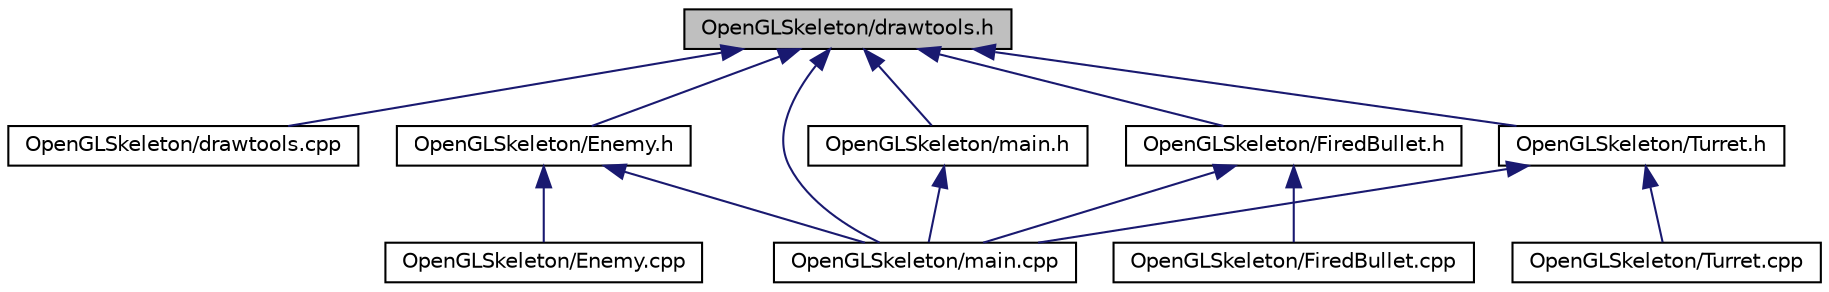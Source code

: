 digraph "OpenGLSkeleton/drawtools.h"
{
  edge [fontname="Helvetica",fontsize="10",labelfontname="Helvetica",labelfontsize="10"];
  node [fontname="Helvetica",fontsize="10",shape=record];
  Node1 [label="OpenGLSkeleton/drawtools.h",height=0.2,width=0.4,color="black", fillcolor="grey75", style="filled", fontcolor="black"];
  Node1 -> Node2 [dir="back",color="midnightblue",fontsize="10",style="solid",fontname="Helvetica"];
  Node2 [label="OpenGLSkeleton/drawtools.cpp",height=0.2,width=0.4,color="black", fillcolor="white", style="filled",URL="$drawtools_8cpp.html"];
  Node1 -> Node3 [dir="back",color="midnightblue",fontsize="10",style="solid",fontname="Helvetica"];
  Node3 [label="OpenGLSkeleton/Enemy.h",height=0.2,width=0.4,color="black", fillcolor="white", style="filled",URL="$_enemy_8h.html"];
  Node3 -> Node4 [dir="back",color="midnightblue",fontsize="10",style="solid",fontname="Helvetica"];
  Node4 [label="OpenGLSkeleton/Enemy.cpp",height=0.2,width=0.4,color="black", fillcolor="white", style="filled",URL="$_enemy_8cpp.html"];
  Node3 -> Node5 [dir="back",color="midnightblue",fontsize="10",style="solid",fontname="Helvetica"];
  Node5 [label="OpenGLSkeleton/main.cpp",height=0.2,width=0.4,color="black", fillcolor="white", style="filled",URL="$main_8cpp.html"];
  Node1 -> Node6 [dir="back",color="midnightblue",fontsize="10",style="solid",fontname="Helvetica"];
  Node6 [label="OpenGLSkeleton/FiredBullet.h",height=0.2,width=0.4,color="black", fillcolor="white", style="filled",URL="$_fired_bullet_8h.html"];
  Node6 -> Node7 [dir="back",color="midnightblue",fontsize="10",style="solid",fontname="Helvetica"];
  Node7 [label="OpenGLSkeleton/FiredBullet.cpp",height=0.2,width=0.4,color="black", fillcolor="white", style="filled",URL="$_fired_bullet_8cpp.html"];
  Node6 -> Node5 [dir="back",color="midnightblue",fontsize="10",style="solid",fontname="Helvetica"];
  Node1 -> Node8 [dir="back",color="midnightblue",fontsize="10",style="solid",fontname="Helvetica"];
  Node8 [label="OpenGLSkeleton/main.h",height=0.2,width=0.4,color="black", fillcolor="white", style="filled",URL="$main_8h.html"];
  Node8 -> Node5 [dir="back",color="midnightblue",fontsize="10",style="solid",fontname="Helvetica"];
  Node1 -> Node5 [dir="back",color="midnightblue",fontsize="10",style="solid",fontname="Helvetica"];
  Node1 -> Node9 [dir="back",color="midnightblue",fontsize="10",style="solid",fontname="Helvetica"];
  Node9 [label="OpenGLSkeleton/Turret.h",height=0.2,width=0.4,color="black", fillcolor="white", style="filled",URL="$_turret_8h.html"];
  Node9 -> Node5 [dir="back",color="midnightblue",fontsize="10",style="solid",fontname="Helvetica"];
  Node9 -> Node10 [dir="back",color="midnightblue",fontsize="10",style="solid",fontname="Helvetica"];
  Node10 [label="OpenGLSkeleton/Turret.cpp",height=0.2,width=0.4,color="black", fillcolor="white", style="filled",URL="$_turret_8cpp.html"];
}

